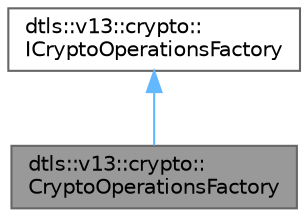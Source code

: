 digraph "dtls::v13::crypto::CryptoOperationsFactory"
{
 // LATEX_PDF_SIZE
  bgcolor="transparent";
  edge [fontname=Helvetica,fontsize=10,labelfontname=Helvetica,labelfontsize=10];
  node [fontname=Helvetica,fontsize=10,shape=box,height=0.2,width=0.4];
  Node1 [id="Node000001",label="dtls::v13::crypto::\lCryptoOperationsFactory",height=0.2,width=0.4,color="gray40", fillcolor="grey60", style="filled", fontcolor="black",tooltip="Enhanced crypto operations factory with dependency reduction features."];
  Node2 -> Node1 [id="edge1_Node000001_Node000002",dir="back",color="steelblue1",style="solid",tooltip=" "];
  Node2 [id="Node000002",label="dtls::v13::crypto::\lICryptoOperationsFactory",height=0.2,width=0.4,color="gray40", fillcolor="white", style="filled",URL="$classdtls_1_1v13_1_1crypto_1_1ICryptoOperationsFactory.html",tooltip="Crypto Operations Factory Interface."];
}
